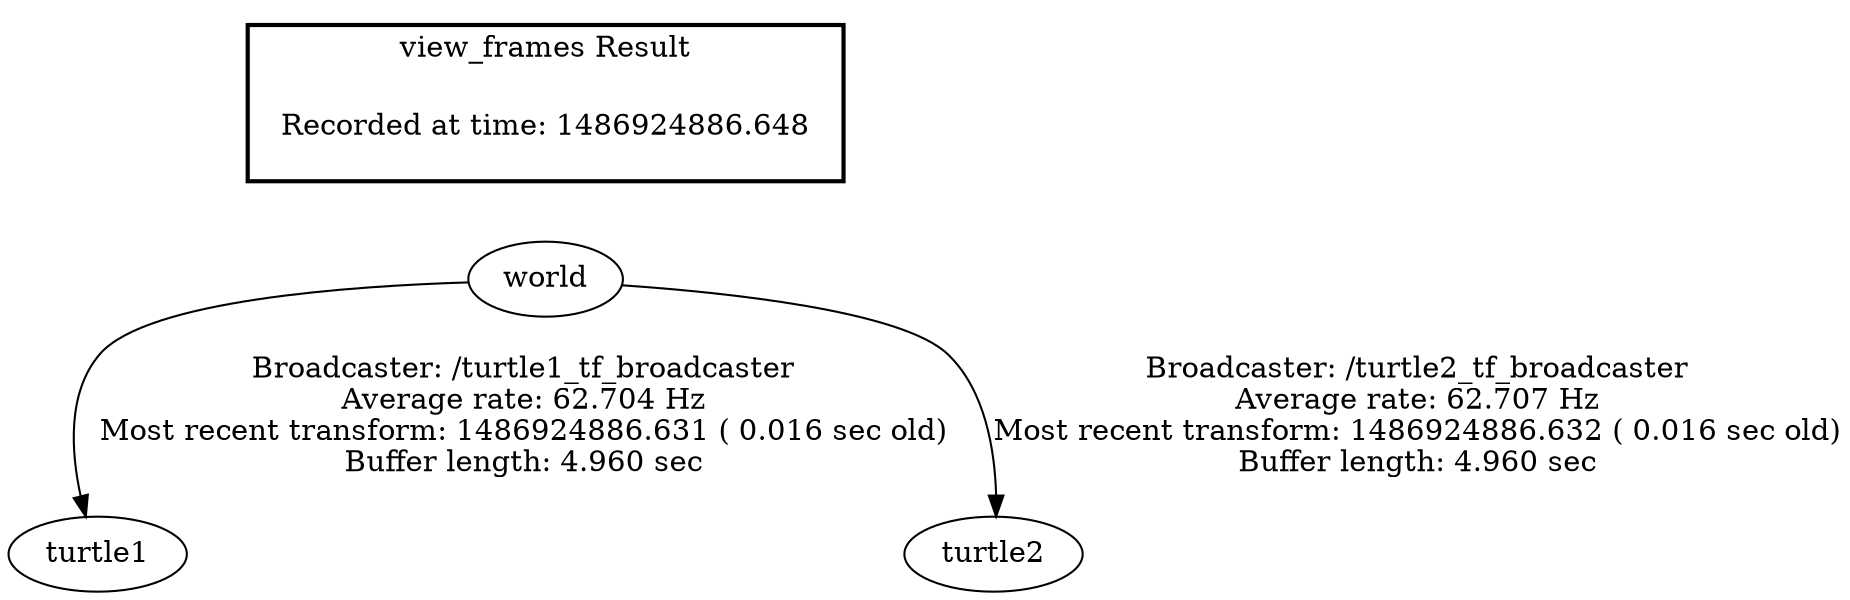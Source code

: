 digraph G {
"world" -> "turtle1"[label="Broadcaster: /turtle1_tf_broadcaster\nAverage rate: 62.704 Hz\nMost recent transform: 1486924886.631 ( 0.016 sec old)\nBuffer length: 4.960 sec\n"];
"world" -> "turtle2"[label="Broadcaster: /turtle2_tf_broadcaster\nAverage rate: 62.707 Hz\nMost recent transform: 1486924886.632 ( 0.016 sec old)\nBuffer length: 4.960 sec\n"];
edge [style=invis];
 subgraph cluster_legend { style=bold; color=black; label ="view_frames Result";
"Recorded at time: 1486924886.648"[ shape=plaintext ] ;
 }->"world";
}